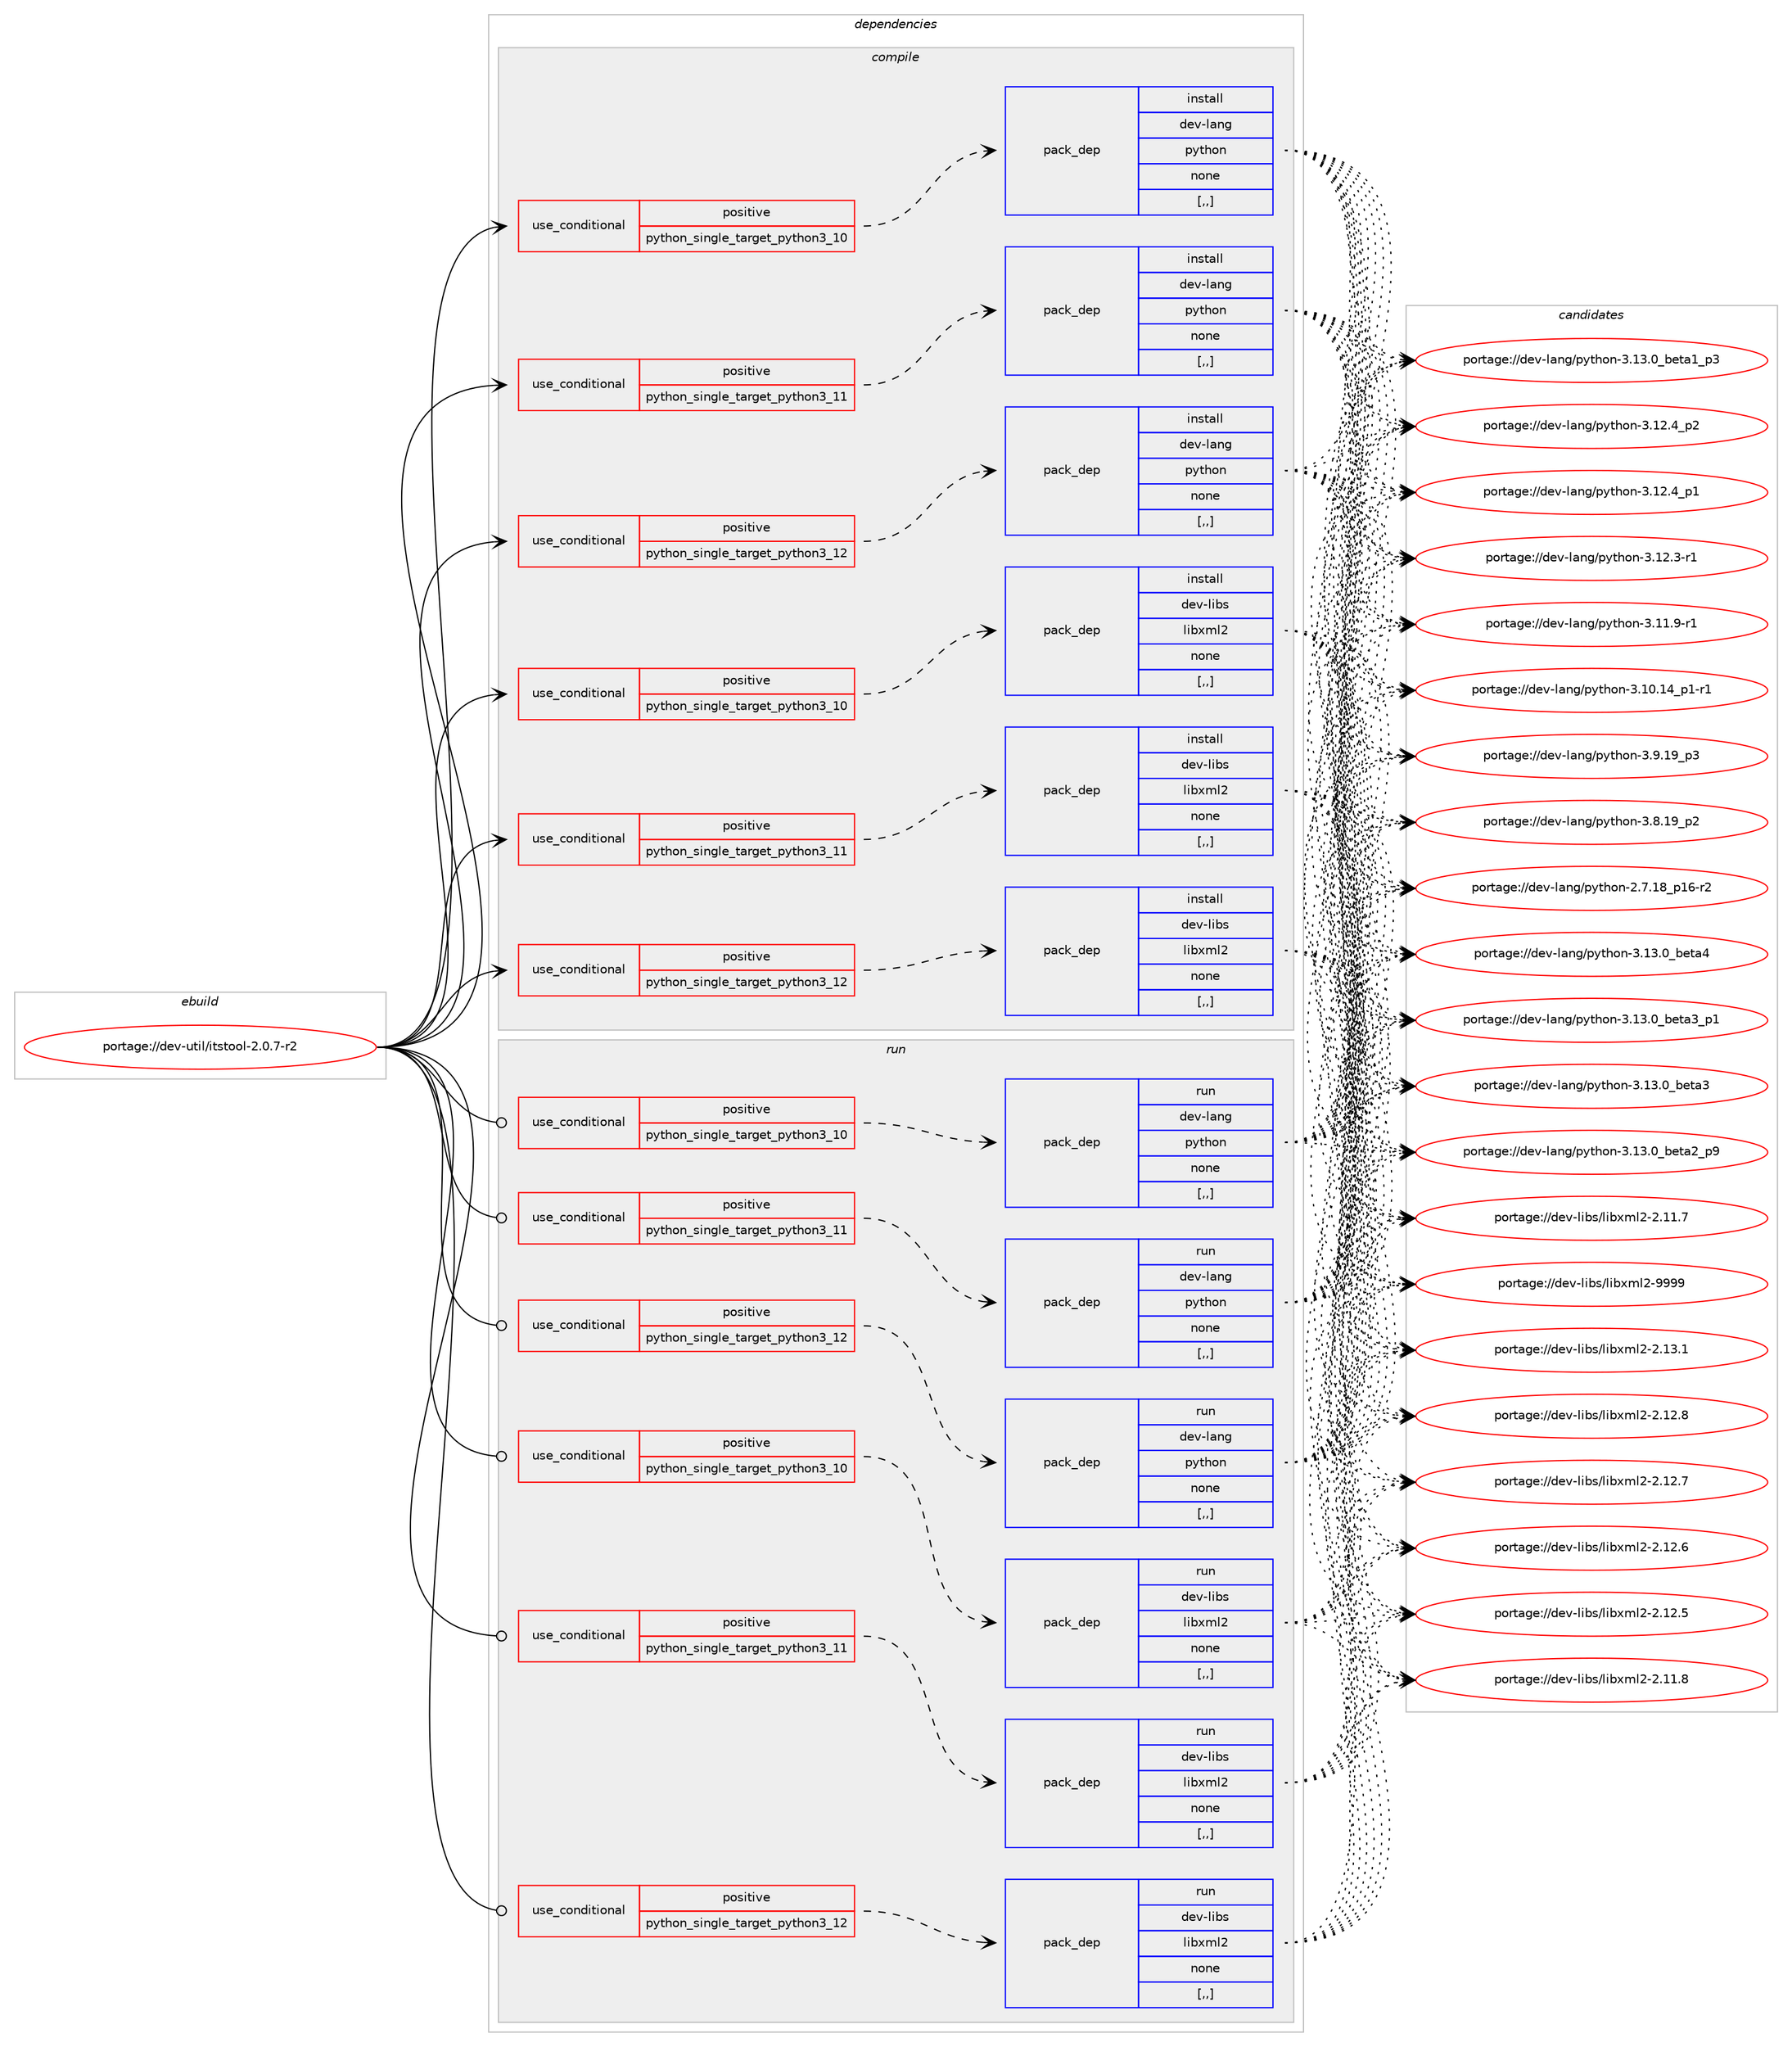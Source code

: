 digraph prolog {

# *************
# Graph options
# *************

newrank=true;
concentrate=true;
compound=true;
graph [rankdir=LR,fontname=Helvetica,fontsize=10,ranksep=1.5];#, ranksep=2.5, nodesep=0.2];
edge  [arrowhead=vee];
node  [fontname=Helvetica,fontsize=10];

# **********
# The ebuild
# **********

subgraph cluster_leftcol {
color=gray;
label=<<i>ebuild</i>>;
id [label="portage://dev-util/itstool-2.0.7-r2", color=red, width=4, href="../dev-util/itstool-2.0.7-r2.svg"];
}

# ****************
# The dependencies
# ****************

subgraph cluster_midcol {
color=gray;
label=<<i>dependencies</i>>;
subgraph cluster_compile {
fillcolor="#eeeeee";
style=filled;
label=<<i>compile</i>>;
subgraph cond60736 {
dependency215530 [label=<<TABLE BORDER="0" CELLBORDER="1" CELLSPACING="0" CELLPADDING="4"><TR><TD ROWSPAN="3" CELLPADDING="10">use_conditional</TD></TR><TR><TD>positive</TD></TR><TR><TD>python_single_target_python3_10</TD></TR></TABLE>>, shape=none, color=red];
subgraph pack153383 {
dependency215531 [label=<<TABLE BORDER="0" CELLBORDER="1" CELLSPACING="0" CELLPADDING="4" WIDTH="220"><TR><TD ROWSPAN="6" CELLPADDING="30">pack_dep</TD></TR><TR><TD WIDTH="110">install</TD></TR><TR><TD>dev-lang</TD></TR><TR><TD>python</TD></TR><TR><TD>none</TD></TR><TR><TD>[,,]</TD></TR></TABLE>>, shape=none, color=blue];
}
dependency215530:e -> dependency215531:w [weight=20,style="dashed",arrowhead="vee"];
}
id:e -> dependency215530:w [weight=20,style="solid",arrowhead="vee"];
subgraph cond60737 {
dependency215532 [label=<<TABLE BORDER="0" CELLBORDER="1" CELLSPACING="0" CELLPADDING="4"><TR><TD ROWSPAN="3" CELLPADDING="10">use_conditional</TD></TR><TR><TD>positive</TD></TR><TR><TD>python_single_target_python3_10</TD></TR></TABLE>>, shape=none, color=red];
subgraph pack153384 {
dependency215533 [label=<<TABLE BORDER="0" CELLBORDER="1" CELLSPACING="0" CELLPADDING="4" WIDTH="220"><TR><TD ROWSPAN="6" CELLPADDING="30">pack_dep</TD></TR><TR><TD WIDTH="110">install</TD></TR><TR><TD>dev-libs</TD></TR><TR><TD>libxml2</TD></TR><TR><TD>none</TD></TR><TR><TD>[,,]</TD></TR></TABLE>>, shape=none, color=blue];
}
dependency215532:e -> dependency215533:w [weight=20,style="dashed",arrowhead="vee"];
}
id:e -> dependency215532:w [weight=20,style="solid",arrowhead="vee"];
subgraph cond60738 {
dependency215534 [label=<<TABLE BORDER="0" CELLBORDER="1" CELLSPACING="0" CELLPADDING="4"><TR><TD ROWSPAN="3" CELLPADDING="10">use_conditional</TD></TR><TR><TD>positive</TD></TR><TR><TD>python_single_target_python3_11</TD></TR></TABLE>>, shape=none, color=red];
subgraph pack153385 {
dependency215535 [label=<<TABLE BORDER="0" CELLBORDER="1" CELLSPACING="0" CELLPADDING="4" WIDTH="220"><TR><TD ROWSPAN="6" CELLPADDING="30">pack_dep</TD></TR><TR><TD WIDTH="110">install</TD></TR><TR><TD>dev-lang</TD></TR><TR><TD>python</TD></TR><TR><TD>none</TD></TR><TR><TD>[,,]</TD></TR></TABLE>>, shape=none, color=blue];
}
dependency215534:e -> dependency215535:w [weight=20,style="dashed",arrowhead="vee"];
}
id:e -> dependency215534:w [weight=20,style="solid",arrowhead="vee"];
subgraph cond60739 {
dependency215536 [label=<<TABLE BORDER="0" CELLBORDER="1" CELLSPACING="0" CELLPADDING="4"><TR><TD ROWSPAN="3" CELLPADDING="10">use_conditional</TD></TR><TR><TD>positive</TD></TR><TR><TD>python_single_target_python3_11</TD></TR></TABLE>>, shape=none, color=red];
subgraph pack153386 {
dependency215537 [label=<<TABLE BORDER="0" CELLBORDER="1" CELLSPACING="0" CELLPADDING="4" WIDTH="220"><TR><TD ROWSPAN="6" CELLPADDING="30">pack_dep</TD></TR><TR><TD WIDTH="110">install</TD></TR><TR><TD>dev-libs</TD></TR><TR><TD>libxml2</TD></TR><TR><TD>none</TD></TR><TR><TD>[,,]</TD></TR></TABLE>>, shape=none, color=blue];
}
dependency215536:e -> dependency215537:w [weight=20,style="dashed",arrowhead="vee"];
}
id:e -> dependency215536:w [weight=20,style="solid",arrowhead="vee"];
subgraph cond60740 {
dependency215538 [label=<<TABLE BORDER="0" CELLBORDER="1" CELLSPACING="0" CELLPADDING="4"><TR><TD ROWSPAN="3" CELLPADDING="10">use_conditional</TD></TR><TR><TD>positive</TD></TR><TR><TD>python_single_target_python3_12</TD></TR></TABLE>>, shape=none, color=red];
subgraph pack153387 {
dependency215539 [label=<<TABLE BORDER="0" CELLBORDER="1" CELLSPACING="0" CELLPADDING="4" WIDTH="220"><TR><TD ROWSPAN="6" CELLPADDING="30">pack_dep</TD></TR><TR><TD WIDTH="110">install</TD></TR><TR><TD>dev-lang</TD></TR><TR><TD>python</TD></TR><TR><TD>none</TD></TR><TR><TD>[,,]</TD></TR></TABLE>>, shape=none, color=blue];
}
dependency215538:e -> dependency215539:w [weight=20,style="dashed",arrowhead="vee"];
}
id:e -> dependency215538:w [weight=20,style="solid",arrowhead="vee"];
subgraph cond60741 {
dependency215540 [label=<<TABLE BORDER="0" CELLBORDER="1" CELLSPACING="0" CELLPADDING="4"><TR><TD ROWSPAN="3" CELLPADDING="10">use_conditional</TD></TR><TR><TD>positive</TD></TR><TR><TD>python_single_target_python3_12</TD></TR></TABLE>>, shape=none, color=red];
subgraph pack153388 {
dependency215541 [label=<<TABLE BORDER="0" CELLBORDER="1" CELLSPACING="0" CELLPADDING="4" WIDTH="220"><TR><TD ROWSPAN="6" CELLPADDING="30">pack_dep</TD></TR><TR><TD WIDTH="110">install</TD></TR><TR><TD>dev-libs</TD></TR><TR><TD>libxml2</TD></TR><TR><TD>none</TD></TR><TR><TD>[,,]</TD></TR></TABLE>>, shape=none, color=blue];
}
dependency215540:e -> dependency215541:w [weight=20,style="dashed",arrowhead="vee"];
}
id:e -> dependency215540:w [weight=20,style="solid",arrowhead="vee"];
}
subgraph cluster_compileandrun {
fillcolor="#eeeeee";
style=filled;
label=<<i>compile and run</i>>;
}
subgraph cluster_run {
fillcolor="#eeeeee";
style=filled;
label=<<i>run</i>>;
subgraph cond60742 {
dependency215542 [label=<<TABLE BORDER="0" CELLBORDER="1" CELLSPACING="0" CELLPADDING="4"><TR><TD ROWSPAN="3" CELLPADDING="10">use_conditional</TD></TR><TR><TD>positive</TD></TR><TR><TD>python_single_target_python3_10</TD></TR></TABLE>>, shape=none, color=red];
subgraph pack153389 {
dependency215543 [label=<<TABLE BORDER="0" CELLBORDER="1" CELLSPACING="0" CELLPADDING="4" WIDTH="220"><TR><TD ROWSPAN="6" CELLPADDING="30">pack_dep</TD></TR><TR><TD WIDTH="110">run</TD></TR><TR><TD>dev-lang</TD></TR><TR><TD>python</TD></TR><TR><TD>none</TD></TR><TR><TD>[,,]</TD></TR></TABLE>>, shape=none, color=blue];
}
dependency215542:e -> dependency215543:w [weight=20,style="dashed",arrowhead="vee"];
}
id:e -> dependency215542:w [weight=20,style="solid",arrowhead="odot"];
subgraph cond60743 {
dependency215544 [label=<<TABLE BORDER="0" CELLBORDER="1" CELLSPACING="0" CELLPADDING="4"><TR><TD ROWSPAN="3" CELLPADDING="10">use_conditional</TD></TR><TR><TD>positive</TD></TR><TR><TD>python_single_target_python3_10</TD></TR></TABLE>>, shape=none, color=red];
subgraph pack153390 {
dependency215545 [label=<<TABLE BORDER="0" CELLBORDER="1" CELLSPACING="0" CELLPADDING="4" WIDTH="220"><TR><TD ROWSPAN="6" CELLPADDING="30">pack_dep</TD></TR><TR><TD WIDTH="110">run</TD></TR><TR><TD>dev-libs</TD></TR><TR><TD>libxml2</TD></TR><TR><TD>none</TD></TR><TR><TD>[,,]</TD></TR></TABLE>>, shape=none, color=blue];
}
dependency215544:e -> dependency215545:w [weight=20,style="dashed",arrowhead="vee"];
}
id:e -> dependency215544:w [weight=20,style="solid",arrowhead="odot"];
subgraph cond60744 {
dependency215546 [label=<<TABLE BORDER="0" CELLBORDER="1" CELLSPACING="0" CELLPADDING="4"><TR><TD ROWSPAN="3" CELLPADDING="10">use_conditional</TD></TR><TR><TD>positive</TD></TR><TR><TD>python_single_target_python3_11</TD></TR></TABLE>>, shape=none, color=red];
subgraph pack153391 {
dependency215547 [label=<<TABLE BORDER="0" CELLBORDER="1" CELLSPACING="0" CELLPADDING="4" WIDTH="220"><TR><TD ROWSPAN="6" CELLPADDING="30">pack_dep</TD></TR><TR><TD WIDTH="110">run</TD></TR><TR><TD>dev-lang</TD></TR><TR><TD>python</TD></TR><TR><TD>none</TD></TR><TR><TD>[,,]</TD></TR></TABLE>>, shape=none, color=blue];
}
dependency215546:e -> dependency215547:w [weight=20,style="dashed",arrowhead="vee"];
}
id:e -> dependency215546:w [weight=20,style="solid",arrowhead="odot"];
subgraph cond60745 {
dependency215548 [label=<<TABLE BORDER="0" CELLBORDER="1" CELLSPACING="0" CELLPADDING="4"><TR><TD ROWSPAN="3" CELLPADDING="10">use_conditional</TD></TR><TR><TD>positive</TD></TR><TR><TD>python_single_target_python3_11</TD></TR></TABLE>>, shape=none, color=red];
subgraph pack153392 {
dependency215549 [label=<<TABLE BORDER="0" CELLBORDER="1" CELLSPACING="0" CELLPADDING="4" WIDTH="220"><TR><TD ROWSPAN="6" CELLPADDING="30">pack_dep</TD></TR><TR><TD WIDTH="110">run</TD></TR><TR><TD>dev-libs</TD></TR><TR><TD>libxml2</TD></TR><TR><TD>none</TD></TR><TR><TD>[,,]</TD></TR></TABLE>>, shape=none, color=blue];
}
dependency215548:e -> dependency215549:w [weight=20,style="dashed",arrowhead="vee"];
}
id:e -> dependency215548:w [weight=20,style="solid",arrowhead="odot"];
subgraph cond60746 {
dependency215550 [label=<<TABLE BORDER="0" CELLBORDER="1" CELLSPACING="0" CELLPADDING="4"><TR><TD ROWSPAN="3" CELLPADDING="10">use_conditional</TD></TR><TR><TD>positive</TD></TR><TR><TD>python_single_target_python3_12</TD></TR></TABLE>>, shape=none, color=red];
subgraph pack153393 {
dependency215551 [label=<<TABLE BORDER="0" CELLBORDER="1" CELLSPACING="0" CELLPADDING="4" WIDTH="220"><TR><TD ROWSPAN="6" CELLPADDING="30">pack_dep</TD></TR><TR><TD WIDTH="110">run</TD></TR><TR><TD>dev-lang</TD></TR><TR><TD>python</TD></TR><TR><TD>none</TD></TR><TR><TD>[,,]</TD></TR></TABLE>>, shape=none, color=blue];
}
dependency215550:e -> dependency215551:w [weight=20,style="dashed",arrowhead="vee"];
}
id:e -> dependency215550:w [weight=20,style="solid",arrowhead="odot"];
subgraph cond60747 {
dependency215552 [label=<<TABLE BORDER="0" CELLBORDER="1" CELLSPACING="0" CELLPADDING="4"><TR><TD ROWSPAN="3" CELLPADDING="10">use_conditional</TD></TR><TR><TD>positive</TD></TR><TR><TD>python_single_target_python3_12</TD></TR></TABLE>>, shape=none, color=red];
subgraph pack153394 {
dependency215553 [label=<<TABLE BORDER="0" CELLBORDER="1" CELLSPACING="0" CELLPADDING="4" WIDTH="220"><TR><TD ROWSPAN="6" CELLPADDING="30">pack_dep</TD></TR><TR><TD WIDTH="110">run</TD></TR><TR><TD>dev-libs</TD></TR><TR><TD>libxml2</TD></TR><TR><TD>none</TD></TR><TR><TD>[,,]</TD></TR></TABLE>>, shape=none, color=blue];
}
dependency215552:e -> dependency215553:w [weight=20,style="dashed",arrowhead="vee"];
}
id:e -> dependency215552:w [weight=20,style="solid",arrowhead="odot"];
}
}

# **************
# The candidates
# **************

subgraph cluster_choices {
rank=same;
color=gray;
label=<<i>candidates</i>>;

subgraph choice153383 {
color=black;
nodesep=1;
choice1001011184510897110103471121211161041111104551464951464895981011169752 [label="portage://dev-lang/python-3.13.0_beta4", color=red, width=4,href="../dev-lang/python-3.13.0_beta4.svg"];
choice10010111845108971101034711212111610411111045514649514648959810111697519511249 [label="portage://dev-lang/python-3.13.0_beta3_p1", color=red, width=4,href="../dev-lang/python-3.13.0_beta3_p1.svg"];
choice1001011184510897110103471121211161041111104551464951464895981011169751 [label="portage://dev-lang/python-3.13.0_beta3", color=red, width=4,href="../dev-lang/python-3.13.0_beta3.svg"];
choice10010111845108971101034711212111610411111045514649514648959810111697509511257 [label="portage://dev-lang/python-3.13.0_beta2_p9", color=red, width=4,href="../dev-lang/python-3.13.0_beta2_p9.svg"];
choice10010111845108971101034711212111610411111045514649514648959810111697499511251 [label="portage://dev-lang/python-3.13.0_beta1_p3", color=red, width=4,href="../dev-lang/python-3.13.0_beta1_p3.svg"];
choice100101118451089711010347112121116104111110455146495046529511250 [label="portage://dev-lang/python-3.12.4_p2", color=red, width=4,href="../dev-lang/python-3.12.4_p2.svg"];
choice100101118451089711010347112121116104111110455146495046529511249 [label="portage://dev-lang/python-3.12.4_p1", color=red, width=4,href="../dev-lang/python-3.12.4_p1.svg"];
choice100101118451089711010347112121116104111110455146495046514511449 [label="portage://dev-lang/python-3.12.3-r1", color=red, width=4,href="../dev-lang/python-3.12.3-r1.svg"];
choice100101118451089711010347112121116104111110455146494946574511449 [label="portage://dev-lang/python-3.11.9-r1", color=red, width=4,href="../dev-lang/python-3.11.9-r1.svg"];
choice100101118451089711010347112121116104111110455146494846495295112494511449 [label="portage://dev-lang/python-3.10.14_p1-r1", color=red, width=4,href="../dev-lang/python-3.10.14_p1-r1.svg"];
choice100101118451089711010347112121116104111110455146574649579511251 [label="portage://dev-lang/python-3.9.19_p3", color=red, width=4,href="../dev-lang/python-3.9.19_p3.svg"];
choice100101118451089711010347112121116104111110455146564649579511250 [label="portage://dev-lang/python-3.8.19_p2", color=red, width=4,href="../dev-lang/python-3.8.19_p2.svg"];
choice100101118451089711010347112121116104111110455046554649569511249544511450 [label="portage://dev-lang/python-2.7.18_p16-r2", color=red, width=4,href="../dev-lang/python-2.7.18_p16-r2.svg"];
dependency215531:e -> choice1001011184510897110103471121211161041111104551464951464895981011169752:w [style=dotted,weight="100"];
dependency215531:e -> choice10010111845108971101034711212111610411111045514649514648959810111697519511249:w [style=dotted,weight="100"];
dependency215531:e -> choice1001011184510897110103471121211161041111104551464951464895981011169751:w [style=dotted,weight="100"];
dependency215531:e -> choice10010111845108971101034711212111610411111045514649514648959810111697509511257:w [style=dotted,weight="100"];
dependency215531:e -> choice10010111845108971101034711212111610411111045514649514648959810111697499511251:w [style=dotted,weight="100"];
dependency215531:e -> choice100101118451089711010347112121116104111110455146495046529511250:w [style=dotted,weight="100"];
dependency215531:e -> choice100101118451089711010347112121116104111110455146495046529511249:w [style=dotted,weight="100"];
dependency215531:e -> choice100101118451089711010347112121116104111110455146495046514511449:w [style=dotted,weight="100"];
dependency215531:e -> choice100101118451089711010347112121116104111110455146494946574511449:w [style=dotted,weight="100"];
dependency215531:e -> choice100101118451089711010347112121116104111110455146494846495295112494511449:w [style=dotted,weight="100"];
dependency215531:e -> choice100101118451089711010347112121116104111110455146574649579511251:w [style=dotted,weight="100"];
dependency215531:e -> choice100101118451089711010347112121116104111110455146564649579511250:w [style=dotted,weight="100"];
dependency215531:e -> choice100101118451089711010347112121116104111110455046554649569511249544511450:w [style=dotted,weight="100"];
}
subgraph choice153384 {
color=black;
nodesep=1;
choice10010111845108105981154710810598120109108504557575757 [label="portage://dev-libs/libxml2-9999", color=red, width=4,href="../dev-libs/libxml2-9999.svg"];
choice100101118451081059811547108105981201091085045504649514649 [label="portage://dev-libs/libxml2-2.13.1", color=red, width=4,href="../dev-libs/libxml2-2.13.1.svg"];
choice100101118451081059811547108105981201091085045504649504656 [label="portage://dev-libs/libxml2-2.12.8", color=red, width=4,href="../dev-libs/libxml2-2.12.8.svg"];
choice100101118451081059811547108105981201091085045504649504655 [label="portage://dev-libs/libxml2-2.12.7", color=red, width=4,href="../dev-libs/libxml2-2.12.7.svg"];
choice100101118451081059811547108105981201091085045504649504654 [label="portage://dev-libs/libxml2-2.12.6", color=red, width=4,href="../dev-libs/libxml2-2.12.6.svg"];
choice100101118451081059811547108105981201091085045504649504653 [label="portage://dev-libs/libxml2-2.12.5", color=red, width=4,href="../dev-libs/libxml2-2.12.5.svg"];
choice100101118451081059811547108105981201091085045504649494656 [label="portage://dev-libs/libxml2-2.11.8", color=red, width=4,href="../dev-libs/libxml2-2.11.8.svg"];
choice100101118451081059811547108105981201091085045504649494655 [label="portage://dev-libs/libxml2-2.11.7", color=red, width=4,href="../dev-libs/libxml2-2.11.7.svg"];
dependency215533:e -> choice10010111845108105981154710810598120109108504557575757:w [style=dotted,weight="100"];
dependency215533:e -> choice100101118451081059811547108105981201091085045504649514649:w [style=dotted,weight="100"];
dependency215533:e -> choice100101118451081059811547108105981201091085045504649504656:w [style=dotted,weight="100"];
dependency215533:e -> choice100101118451081059811547108105981201091085045504649504655:w [style=dotted,weight="100"];
dependency215533:e -> choice100101118451081059811547108105981201091085045504649504654:w [style=dotted,weight="100"];
dependency215533:e -> choice100101118451081059811547108105981201091085045504649504653:w [style=dotted,weight="100"];
dependency215533:e -> choice100101118451081059811547108105981201091085045504649494656:w [style=dotted,weight="100"];
dependency215533:e -> choice100101118451081059811547108105981201091085045504649494655:w [style=dotted,weight="100"];
}
subgraph choice153385 {
color=black;
nodesep=1;
choice1001011184510897110103471121211161041111104551464951464895981011169752 [label="portage://dev-lang/python-3.13.0_beta4", color=red, width=4,href="../dev-lang/python-3.13.0_beta4.svg"];
choice10010111845108971101034711212111610411111045514649514648959810111697519511249 [label="portage://dev-lang/python-3.13.0_beta3_p1", color=red, width=4,href="../dev-lang/python-3.13.0_beta3_p1.svg"];
choice1001011184510897110103471121211161041111104551464951464895981011169751 [label="portage://dev-lang/python-3.13.0_beta3", color=red, width=4,href="../dev-lang/python-3.13.0_beta3.svg"];
choice10010111845108971101034711212111610411111045514649514648959810111697509511257 [label="portage://dev-lang/python-3.13.0_beta2_p9", color=red, width=4,href="../dev-lang/python-3.13.0_beta2_p9.svg"];
choice10010111845108971101034711212111610411111045514649514648959810111697499511251 [label="portage://dev-lang/python-3.13.0_beta1_p3", color=red, width=4,href="../dev-lang/python-3.13.0_beta1_p3.svg"];
choice100101118451089711010347112121116104111110455146495046529511250 [label="portage://dev-lang/python-3.12.4_p2", color=red, width=4,href="../dev-lang/python-3.12.4_p2.svg"];
choice100101118451089711010347112121116104111110455146495046529511249 [label="portage://dev-lang/python-3.12.4_p1", color=red, width=4,href="../dev-lang/python-3.12.4_p1.svg"];
choice100101118451089711010347112121116104111110455146495046514511449 [label="portage://dev-lang/python-3.12.3-r1", color=red, width=4,href="../dev-lang/python-3.12.3-r1.svg"];
choice100101118451089711010347112121116104111110455146494946574511449 [label="portage://dev-lang/python-3.11.9-r1", color=red, width=4,href="../dev-lang/python-3.11.9-r1.svg"];
choice100101118451089711010347112121116104111110455146494846495295112494511449 [label="portage://dev-lang/python-3.10.14_p1-r1", color=red, width=4,href="../dev-lang/python-3.10.14_p1-r1.svg"];
choice100101118451089711010347112121116104111110455146574649579511251 [label="portage://dev-lang/python-3.9.19_p3", color=red, width=4,href="../dev-lang/python-3.9.19_p3.svg"];
choice100101118451089711010347112121116104111110455146564649579511250 [label="portage://dev-lang/python-3.8.19_p2", color=red, width=4,href="../dev-lang/python-3.8.19_p2.svg"];
choice100101118451089711010347112121116104111110455046554649569511249544511450 [label="portage://dev-lang/python-2.7.18_p16-r2", color=red, width=4,href="../dev-lang/python-2.7.18_p16-r2.svg"];
dependency215535:e -> choice1001011184510897110103471121211161041111104551464951464895981011169752:w [style=dotted,weight="100"];
dependency215535:e -> choice10010111845108971101034711212111610411111045514649514648959810111697519511249:w [style=dotted,weight="100"];
dependency215535:e -> choice1001011184510897110103471121211161041111104551464951464895981011169751:w [style=dotted,weight="100"];
dependency215535:e -> choice10010111845108971101034711212111610411111045514649514648959810111697509511257:w [style=dotted,weight="100"];
dependency215535:e -> choice10010111845108971101034711212111610411111045514649514648959810111697499511251:w [style=dotted,weight="100"];
dependency215535:e -> choice100101118451089711010347112121116104111110455146495046529511250:w [style=dotted,weight="100"];
dependency215535:e -> choice100101118451089711010347112121116104111110455146495046529511249:w [style=dotted,weight="100"];
dependency215535:e -> choice100101118451089711010347112121116104111110455146495046514511449:w [style=dotted,weight="100"];
dependency215535:e -> choice100101118451089711010347112121116104111110455146494946574511449:w [style=dotted,weight="100"];
dependency215535:e -> choice100101118451089711010347112121116104111110455146494846495295112494511449:w [style=dotted,weight="100"];
dependency215535:e -> choice100101118451089711010347112121116104111110455146574649579511251:w [style=dotted,weight="100"];
dependency215535:e -> choice100101118451089711010347112121116104111110455146564649579511250:w [style=dotted,weight="100"];
dependency215535:e -> choice100101118451089711010347112121116104111110455046554649569511249544511450:w [style=dotted,weight="100"];
}
subgraph choice153386 {
color=black;
nodesep=1;
choice10010111845108105981154710810598120109108504557575757 [label="portage://dev-libs/libxml2-9999", color=red, width=4,href="../dev-libs/libxml2-9999.svg"];
choice100101118451081059811547108105981201091085045504649514649 [label="portage://dev-libs/libxml2-2.13.1", color=red, width=4,href="../dev-libs/libxml2-2.13.1.svg"];
choice100101118451081059811547108105981201091085045504649504656 [label="portage://dev-libs/libxml2-2.12.8", color=red, width=4,href="../dev-libs/libxml2-2.12.8.svg"];
choice100101118451081059811547108105981201091085045504649504655 [label="portage://dev-libs/libxml2-2.12.7", color=red, width=4,href="../dev-libs/libxml2-2.12.7.svg"];
choice100101118451081059811547108105981201091085045504649504654 [label="portage://dev-libs/libxml2-2.12.6", color=red, width=4,href="../dev-libs/libxml2-2.12.6.svg"];
choice100101118451081059811547108105981201091085045504649504653 [label="portage://dev-libs/libxml2-2.12.5", color=red, width=4,href="../dev-libs/libxml2-2.12.5.svg"];
choice100101118451081059811547108105981201091085045504649494656 [label="portage://dev-libs/libxml2-2.11.8", color=red, width=4,href="../dev-libs/libxml2-2.11.8.svg"];
choice100101118451081059811547108105981201091085045504649494655 [label="portage://dev-libs/libxml2-2.11.7", color=red, width=4,href="../dev-libs/libxml2-2.11.7.svg"];
dependency215537:e -> choice10010111845108105981154710810598120109108504557575757:w [style=dotted,weight="100"];
dependency215537:e -> choice100101118451081059811547108105981201091085045504649514649:w [style=dotted,weight="100"];
dependency215537:e -> choice100101118451081059811547108105981201091085045504649504656:w [style=dotted,weight="100"];
dependency215537:e -> choice100101118451081059811547108105981201091085045504649504655:w [style=dotted,weight="100"];
dependency215537:e -> choice100101118451081059811547108105981201091085045504649504654:w [style=dotted,weight="100"];
dependency215537:e -> choice100101118451081059811547108105981201091085045504649504653:w [style=dotted,weight="100"];
dependency215537:e -> choice100101118451081059811547108105981201091085045504649494656:w [style=dotted,weight="100"];
dependency215537:e -> choice100101118451081059811547108105981201091085045504649494655:w [style=dotted,weight="100"];
}
subgraph choice153387 {
color=black;
nodesep=1;
choice1001011184510897110103471121211161041111104551464951464895981011169752 [label="portage://dev-lang/python-3.13.0_beta4", color=red, width=4,href="../dev-lang/python-3.13.0_beta4.svg"];
choice10010111845108971101034711212111610411111045514649514648959810111697519511249 [label="portage://dev-lang/python-3.13.0_beta3_p1", color=red, width=4,href="../dev-lang/python-3.13.0_beta3_p1.svg"];
choice1001011184510897110103471121211161041111104551464951464895981011169751 [label="portage://dev-lang/python-3.13.0_beta3", color=red, width=4,href="../dev-lang/python-3.13.0_beta3.svg"];
choice10010111845108971101034711212111610411111045514649514648959810111697509511257 [label="portage://dev-lang/python-3.13.0_beta2_p9", color=red, width=4,href="../dev-lang/python-3.13.0_beta2_p9.svg"];
choice10010111845108971101034711212111610411111045514649514648959810111697499511251 [label="portage://dev-lang/python-3.13.0_beta1_p3", color=red, width=4,href="../dev-lang/python-3.13.0_beta1_p3.svg"];
choice100101118451089711010347112121116104111110455146495046529511250 [label="portage://dev-lang/python-3.12.4_p2", color=red, width=4,href="../dev-lang/python-3.12.4_p2.svg"];
choice100101118451089711010347112121116104111110455146495046529511249 [label="portage://dev-lang/python-3.12.4_p1", color=red, width=4,href="../dev-lang/python-3.12.4_p1.svg"];
choice100101118451089711010347112121116104111110455146495046514511449 [label="portage://dev-lang/python-3.12.3-r1", color=red, width=4,href="../dev-lang/python-3.12.3-r1.svg"];
choice100101118451089711010347112121116104111110455146494946574511449 [label="portage://dev-lang/python-3.11.9-r1", color=red, width=4,href="../dev-lang/python-3.11.9-r1.svg"];
choice100101118451089711010347112121116104111110455146494846495295112494511449 [label="portage://dev-lang/python-3.10.14_p1-r1", color=red, width=4,href="../dev-lang/python-3.10.14_p1-r1.svg"];
choice100101118451089711010347112121116104111110455146574649579511251 [label="portage://dev-lang/python-3.9.19_p3", color=red, width=4,href="../dev-lang/python-3.9.19_p3.svg"];
choice100101118451089711010347112121116104111110455146564649579511250 [label="portage://dev-lang/python-3.8.19_p2", color=red, width=4,href="../dev-lang/python-3.8.19_p2.svg"];
choice100101118451089711010347112121116104111110455046554649569511249544511450 [label="portage://dev-lang/python-2.7.18_p16-r2", color=red, width=4,href="../dev-lang/python-2.7.18_p16-r2.svg"];
dependency215539:e -> choice1001011184510897110103471121211161041111104551464951464895981011169752:w [style=dotted,weight="100"];
dependency215539:e -> choice10010111845108971101034711212111610411111045514649514648959810111697519511249:w [style=dotted,weight="100"];
dependency215539:e -> choice1001011184510897110103471121211161041111104551464951464895981011169751:w [style=dotted,weight="100"];
dependency215539:e -> choice10010111845108971101034711212111610411111045514649514648959810111697509511257:w [style=dotted,weight="100"];
dependency215539:e -> choice10010111845108971101034711212111610411111045514649514648959810111697499511251:w [style=dotted,weight="100"];
dependency215539:e -> choice100101118451089711010347112121116104111110455146495046529511250:w [style=dotted,weight="100"];
dependency215539:e -> choice100101118451089711010347112121116104111110455146495046529511249:w [style=dotted,weight="100"];
dependency215539:e -> choice100101118451089711010347112121116104111110455146495046514511449:w [style=dotted,weight="100"];
dependency215539:e -> choice100101118451089711010347112121116104111110455146494946574511449:w [style=dotted,weight="100"];
dependency215539:e -> choice100101118451089711010347112121116104111110455146494846495295112494511449:w [style=dotted,weight="100"];
dependency215539:e -> choice100101118451089711010347112121116104111110455146574649579511251:w [style=dotted,weight="100"];
dependency215539:e -> choice100101118451089711010347112121116104111110455146564649579511250:w [style=dotted,weight="100"];
dependency215539:e -> choice100101118451089711010347112121116104111110455046554649569511249544511450:w [style=dotted,weight="100"];
}
subgraph choice153388 {
color=black;
nodesep=1;
choice10010111845108105981154710810598120109108504557575757 [label="portage://dev-libs/libxml2-9999", color=red, width=4,href="../dev-libs/libxml2-9999.svg"];
choice100101118451081059811547108105981201091085045504649514649 [label="portage://dev-libs/libxml2-2.13.1", color=red, width=4,href="../dev-libs/libxml2-2.13.1.svg"];
choice100101118451081059811547108105981201091085045504649504656 [label="portage://dev-libs/libxml2-2.12.8", color=red, width=4,href="../dev-libs/libxml2-2.12.8.svg"];
choice100101118451081059811547108105981201091085045504649504655 [label="portage://dev-libs/libxml2-2.12.7", color=red, width=4,href="../dev-libs/libxml2-2.12.7.svg"];
choice100101118451081059811547108105981201091085045504649504654 [label="portage://dev-libs/libxml2-2.12.6", color=red, width=4,href="../dev-libs/libxml2-2.12.6.svg"];
choice100101118451081059811547108105981201091085045504649504653 [label="portage://dev-libs/libxml2-2.12.5", color=red, width=4,href="../dev-libs/libxml2-2.12.5.svg"];
choice100101118451081059811547108105981201091085045504649494656 [label="portage://dev-libs/libxml2-2.11.8", color=red, width=4,href="../dev-libs/libxml2-2.11.8.svg"];
choice100101118451081059811547108105981201091085045504649494655 [label="portage://dev-libs/libxml2-2.11.7", color=red, width=4,href="../dev-libs/libxml2-2.11.7.svg"];
dependency215541:e -> choice10010111845108105981154710810598120109108504557575757:w [style=dotted,weight="100"];
dependency215541:e -> choice100101118451081059811547108105981201091085045504649514649:w [style=dotted,weight="100"];
dependency215541:e -> choice100101118451081059811547108105981201091085045504649504656:w [style=dotted,weight="100"];
dependency215541:e -> choice100101118451081059811547108105981201091085045504649504655:w [style=dotted,weight="100"];
dependency215541:e -> choice100101118451081059811547108105981201091085045504649504654:w [style=dotted,weight="100"];
dependency215541:e -> choice100101118451081059811547108105981201091085045504649504653:w [style=dotted,weight="100"];
dependency215541:e -> choice100101118451081059811547108105981201091085045504649494656:w [style=dotted,weight="100"];
dependency215541:e -> choice100101118451081059811547108105981201091085045504649494655:w [style=dotted,weight="100"];
}
subgraph choice153389 {
color=black;
nodesep=1;
choice1001011184510897110103471121211161041111104551464951464895981011169752 [label="portage://dev-lang/python-3.13.0_beta4", color=red, width=4,href="../dev-lang/python-3.13.0_beta4.svg"];
choice10010111845108971101034711212111610411111045514649514648959810111697519511249 [label="portage://dev-lang/python-3.13.0_beta3_p1", color=red, width=4,href="../dev-lang/python-3.13.0_beta3_p1.svg"];
choice1001011184510897110103471121211161041111104551464951464895981011169751 [label="portage://dev-lang/python-3.13.0_beta3", color=red, width=4,href="../dev-lang/python-3.13.0_beta3.svg"];
choice10010111845108971101034711212111610411111045514649514648959810111697509511257 [label="portage://dev-lang/python-3.13.0_beta2_p9", color=red, width=4,href="../dev-lang/python-3.13.0_beta2_p9.svg"];
choice10010111845108971101034711212111610411111045514649514648959810111697499511251 [label="portage://dev-lang/python-3.13.0_beta1_p3", color=red, width=4,href="../dev-lang/python-3.13.0_beta1_p3.svg"];
choice100101118451089711010347112121116104111110455146495046529511250 [label="portage://dev-lang/python-3.12.4_p2", color=red, width=4,href="../dev-lang/python-3.12.4_p2.svg"];
choice100101118451089711010347112121116104111110455146495046529511249 [label="portage://dev-lang/python-3.12.4_p1", color=red, width=4,href="../dev-lang/python-3.12.4_p1.svg"];
choice100101118451089711010347112121116104111110455146495046514511449 [label="portage://dev-lang/python-3.12.3-r1", color=red, width=4,href="../dev-lang/python-3.12.3-r1.svg"];
choice100101118451089711010347112121116104111110455146494946574511449 [label="portage://dev-lang/python-3.11.9-r1", color=red, width=4,href="../dev-lang/python-3.11.9-r1.svg"];
choice100101118451089711010347112121116104111110455146494846495295112494511449 [label="portage://dev-lang/python-3.10.14_p1-r1", color=red, width=4,href="../dev-lang/python-3.10.14_p1-r1.svg"];
choice100101118451089711010347112121116104111110455146574649579511251 [label="portage://dev-lang/python-3.9.19_p3", color=red, width=4,href="../dev-lang/python-3.9.19_p3.svg"];
choice100101118451089711010347112121116104111110455146564649579511250 [label="portage://dev-lang/python-3.8.19_p2", color=red, width=4,href="../dev-lang/python-3.8.19_p2.svg"];
choice100101118451089711010347112121116104111110455046554649569511249544511450 [label="portage://dev-lang/python-2.7.18_p16-r2", color=red, width=4,href="../dev-lang/python-2.7.18_p16-r2.svg"];
dependency215543:e -> choice1001011184510897110103471121211161041111104551464951464895981011169752:w [style=dotted,weight="100"];
dependency215543:e -> choice10010111845108971101034711212111610411111045514649514648959810111697519511249:w [style=dotted,weight="100"];
dependency215543:e -> choice1001011184510897110103471121211161041111104551464951464895981011169751:w [style=dotted,weight="100"];
dependency215543:e -> choice10010111845108971101034711212111610411111045514649514648959810111697509511257:w [style=dotted,weight="100"];
dependency215543:e -> choice10010111845108971101034711212111610411111045514649514648959810111697499511251:w [style=dotted,weight="100"];
dependency215543:e -> choice100101118451089711010347112121116104111110455146495046529511250:w [style=dotted,weight="100"];
dependency215543:e -> choice100101118451089711010347112121116104111110455146495046529511249:w [style=dotted,weight="100"];
dependency215543:e -> choice100101118451089711010347112121116104111110455146495046514511449:w [style=dotted,weight="100"];
dependency215543:e -> choice100101118451089711010347112121116104111110455146494946574511449:w [style=dotted,weight="100"];
dependency215543:e -> choice100101118451089711010347112121116104111110455146494846495295112494511449:w [style=dotted,weight="100"];
dependency215543:e -> choice100101118451089711010347112121116104111110455146574649579511251:w [style=dotted,weight="100"];
dependency215543:e -> choice100101118451089711010347112121116104111110455146564649579511250:w [style=dotted,weight="100"];
dependency215543:e -> choice100101118451089711010347112121116104111110455046554649569511249544511450:w [style=dotted,weight="100"];
}
subgraph choice153390 {
color=black;
nodesep=1;
choice10010111845108105981154710810598120109108504557575757 [label="portage://dev-libs/libxml2-9999", color=red, width=4,href="../dev-libs/libxml2-9999.svg"];
choice100101118451081059811547108105981201091085045504649514649 [label="portage://dev-libs/libxml2-2.13.1", color=red, width=4,href="../dev-libs/libxml2-2.13.1.svg"];
choice100101118451081059811547108105981201091085045504649504656 [label="portage://dev-libs/libxml2-2.12.8", color=red, width=4,href="../dev-libs/libxml2-2.12.8.svg"];
choice100101118451081059811547108105981201091085045504649504655 [label="portage://dev-libs/libxml2-2.12.7", color=red, width=4,href="../dev-libs/libxml2-2.12.7.svg"];
choice100101118451081059811547108105981201091085045504649504654 [label="portage://dev-libs/libxml2-2.12.6", color=red, width=4,href="../dev-libs/libxml2-2.12.6.svg"];
choice100101118451081059811547108105981201091085045504649504653 [label="portage://dev-libs/libxml2-2.12.5", color=red, width=4,href="../dev-libs/libxml2-2.12.5.svg"];
choice100101118451081059811547108105981201091085045504649494656 [label="portage://dev-libs/libxml2-2.11.8", color=red, width=4,href="../dev-libs/libxml2-2.11.8.svg"];
choice100101118451081059811547108105981201091085045504649494655 [label="portage://dev-libs/libxml2-2.11.7", color=red, width=4,href="../dev-libs/libxml2-2.11.7.svg"];
dependency215545:e -> choice10010111845108105981154710810598120109108504557575757:w [style=dotted,weight="100"];
dependency215545:e -> choice100101118451081059811547108105981201091085045504649514649:w [style=dotted,weight="100"];
dependency215545:e -> choice100101118451081059811547108105981201091085045504649504656:w [style=dotted,weight="100"];
dependency215545:e -> choice100101118451081059811547108105981201091085045504649504655:w [style=dotted,weight="100"];
dependency215545:e -> choice100101118451081059811547108105981201091085045504649504654:w [style=dotted,weight="100"];
dependency215545:e -> choice100101118451081059811547108105981201091085045504649504653:w [style=dotted,weight="100"];
dependency215545:e -> choice100101118451081059811547108105981201091085045504649494656:w [style=dotted,weight="100"];
dependency215545:e -> choice100101118451081059811547108105981201091085045504649494655:w [style=dotted,weight="100"];
}
subgraph choice153391 {
color=black;
nodesep=1;
choice1001011184510897110103471121211161041111104551464951464895981011169752 [label="portage://dev-lang/python-3.13.0_beta4", color=red, width=4,href="../dev-lang/python-3.13.0_beta4.svg"];
choice10010111845108971101034711212111610411111045514649514648959810111697519511249 [label="portage://dev-lang/python-3.13.0_beta3_p1", color=red, width=4,href="../dev-lang/python-3.13.0_beta3_p1.svg"];
choice1001011184510897110103471121211161041111104551464951464895981011169751 [label="portage://dev-lang/python-3.13.0_beta3", color=red, width=4,href="../dev-lang/python-3.13.0_beta3.svg"];
choice10010111845108971101034711212111610411111045514649514648959810111697509511257 [label="portage://dev-lang/python-3.13.0_beta2_p9", color=red, width=4,href="../dev-lang/python-3.13.0_beta2_p9.svg"];
choice10010111845108971101034711212111610411111045514649514648959810111697499511251 [label="portage://dev-lang/python-3.13.0_beta1_p3", color=red, width=4,href="../dev-lang/python-3.13.0_beta1_p3.svg"];
choice100101118451089711010347112121116104111110455146495046529511250 [label="portage://dev-lang/python-3.12.4_p2", color=red, width=4,href="../dev-lang/python-3.12.4_p2.svg"];
choice100101118451089711010347112121116104111110455146495046529511249 [label="portage://dev-lang/python-3.12.4_p1", color=red, width=4,href="../dev-lang/python-3.12.4_p1.svg"];
choice100101118451089711010347112121116104111110455146495046514511449 [label="portage://dev-lang/python-3.12.3-r1", color=red, width=4,href="../dev-lang/python-3.12.3-r1.svg"];
choice100101118451089711010347112121116104111110455146494946574511449 [label="portage://dev-lang/python-3.11.9-r1", color=red, width=4,href="../dev-lang/python-3.11.9-r1.svg"];
choice100101118451089711010347112121116104111110455146494846495295112494511449 [label="portage://dev-lang/python-3.10.14_p1-r1", color=red, width=4,href="../dev-lang/python-3.10.14_p1-r1.svg"];
choice100101118451089711010347112121116104111110455146574649579511251 [label="portage://dev-lang/python-3.9.19_p3", color=red, width=4,href="../dev-lang/python-3.9.19_p3.svg"];
choice100101118451089711010347112121116104111110455146564649579511250 [label="portage://dev-lang/python-3.8.19_p2", color=red, width=4,href="../dev-lang/python-3.8.19_p2.svg"];
choice100101118451089711010347112121116104111110455046554649569511249544511450 [label="portage://dev-lang/python-2.7.18_p16-r2", color=red, width=4,href="../dev-lang/python-2.7.18_p16-r2.svg"];
dependency215547:e -> choice1001011184510897110103471121211161041111104551464951464895981011169752:w [style=dotted,weight="100"];
dependency215547:e -> choice10010111845108971101034711212111610411111045514649514648959810111697519511249:w [style=dotted,weight="100"];
dependency215547:e -> choice1001011184510897110103471121211161041111104551464951464895981011169751:w [style=dotted,weight="100"];
dependency215547:e -> choice10010111845108971101034711212111610411111045514649514648959810111697509511257:w [style=dotted,weight="100"];
dependency215547:e -> choice10010111845108971101034711212111610411111045514649514648959810111697499511251:w [style=dotted,weight="100"];
dependency215547:e -> choice100101118451089711010347112121116104111110455146495046529511250:w [style=dotted,weight="100"];
dependency215547:e -> choice100101118451089711010347112121116104111110455146495046529511249:w [style=dotted,weight="100"];
dependency215547:e -> choice100101118451089711010347112121116104111110455146495046514511449:w [style=dotted,weight="100"];
dependency215547:e -> choice100101118451089711010347112121116104111110455146494946574511449:w [style=dotted,weight="100"];
dependency215547:e -> choice100101118451089711010347112121116104111110455146494846495295112494511449:w [style=dotted,weight="100"];
dependency215547:e -> choice100101118451089711010347112121116104111110455146574649579511251:w [style=dotted,weight="100"];
dependency215547:e -> choice100101118451089711010347112121116104111110455146564649579511250:w [style=dotted,weight="100"];
dependency215547:e -> choice100101118451089711010347112121116104111110455046554649569511249544511450:w [style=dotted,weight="100"];
}
subgraph choice153392 {
color=black;
nodesep=1;
choice10010111845108105981154710810598120109108504557575757 [label="portage://dev-libs/libxml2-9999", color=red, width=4,href="../dev-libs/libxml2-9999.svg"];
choice100101118451081059811547108105981201091085045504649514649 [label="portage://dev-libs/libxml2-2.13.1", color=red, width=4,href="../dev-libs/libxml2-2.13.1.svg"];
choice100101118451081059811547108105981201091085045504649504656 [label="portage://dev-libs/libxml2-2.12.8", color=red, width=4,href="../dev-libs/libxml2-2.12.8.svg"];
choice100101118451081059811547108105981201091085045504649504655 [label="portage://dev-libs/libxml2-2.12.7", color=red, width=4,href="../dev-libs/libxml2-2.12.7.svg"];
choice100101118451081059811547108105981201091085045504649504654 [label="portage://dev-libs/libxml2-2.12.6", color=red, width=4,href="../dev-libs/libxml2-2.12.6.svg"];
choice100101118451081059811547108105981201091085045504649504653 [label="portage://dev-libs/libxml2-2.12.5", color=red, width=4,href="../dev-libs/libxml2-2.12.5.svg"];
choice100101118451081059811547108105981201091085045504649494656 [label="portage://dev-libs/libxml2-2.11.8", color=red, width=4,href="../dev-libs/libxml2-2.11.8.svg"];
choice100101118451081059811547108105981201091085045504649494655 [label="portage://dev-libs/libxml2-2.11.7", color=red, width=4,href="../dev-libs/libxml2-2.11.7.svg"];
dependency215549:e -> choice10010111845108105981154710810598120109108504557575757:w [style=dotted,weight="100"];
dependency215549:e -> choice100101118451081059811547108105981201091085045504649514649:w [style=dotted,weight="100"];
dependency215549:e -> choice100101118451081059811547108105981201091085045504649504656:w [style=dotted,weight="100"];
dependency215549:e -> choice100101118451081059811547108105981201091085045504649504655:w [style=dotted,weight="100"];
dependency215549:e -> choice100101118451081059811547108105981201091085045504649504654:w [style=dotted,weight="100"];
dependency215549:e -> choice100101118451081059811547108105981201091085045504649504653:w [style=dotted,weight="100"];
dependency215549:e -> choice100101118451081059811547108105981201091085045504649494656:w [style=dotted,weight="100"];
dependency215549:e -> choice100101118451081059811547108105981201091085045504649494655:w [style=dotted,weight="100"];
}
subgraph choice153393 {
color=black;
nodesep=1;
choice1001011184510897110103471121211161041111104551464951464895981011169752 [label="portage://dev-lang/python-3.13.0_beta4", color=red, width=4,href="../dev-lang/python-3.13.0_beta4.svg"];
choice10010111845108971101034711212111610411111045514649514648959810111697519511249 [label="portage://dev-lang/python-3.13.0_beta3_p1", color=red, width=4,href="../dev-lang/python-3.13.0_beta3_p1.svg"];
choice1001011184510897110103471121211161041111104551464951464895981011169751 [label="portage://dev-lang/python-3.13.0_beta3", color=red, width=4,href="../dev-lang/python-3.13.0_beta3.svg"];
choice10010111845108971101034711212111610411111045514649514648959810111697509511257 [label="portage://dev-lang/python-3.13.0_beta2_p9", color=red, width=4,href="../dev-lang/python-3.13.0_beta2_p9.svg"];
choice10010111845108971101034711212111610411111045514649514648959810111697499511251 [label="portage://dev-lang/python-3.13.0_beta1_p3", color=red, width=4,href="../dev-lang/python-3.13.0_beta1_p3.svg"];
choice100101118451089711010347112121116104111110455146495046529511250 [label="portage://dev-lang/python-3.12.4_p2", color=red, width=4,href="../dev-lang/python-3.12.4_p2.svg"];
choice100101118451089711010347112121116104111110455146495046529511249 [label="portage://dev-lang/python-3.12.4_p1", color=red, width=4,href="../dev-lang/python-3.12.4_p1.svg"];
choice100101118451089711010347112121116104111110455146495046514511449 [label="portage://dev-lang/python-3.12.3-r1", color=red, width=4,href="../dev-lang/python-3.12.3-r1.svg"];
choice100101118451089711010347112121116104111110455146494946574511449 [label="portage://dev-lang/python-3.11.9-r1", color=red, width=4,href="../dev-lang/python-3.11.9-r1.svg"];
choice100101118451089711010347112121116104111110455146494846495295112494511449 [label="portage://dev-lang/python-3.10.14_p1-r1", color=red, width=4,href="../dev-lang/python-3.10.14_p1-r1.svg"];
choice100101118451089711010347112121116104111110455146574649579511251 [label="portage://dev-lang/python-3.9.19_p3", color=red, width=4,href="../dev-lang/python-3.9.19_p3.svg"];
choice100101118451089711010347112121116104111110455146564649579511250 [label="portage://dev-lang/python-3.8.19_p2", color=red, width=4,href="../dev-lang/python-3.8.19_p2.svg"];
choice100101118451089711010347112121116104111110455046554649569511249544511450 [label="portage://dev-lang/python-2.7.18_p16-r2", color=red, width=4,href="../dev-lang/python-2.7.18_p16-r2.svg"];
dependency215551:e -> choice1001011184510897110103471121211161041111104551464951464895981011169752:w [style=dotted,weight="100"];
dependency215551:e -> choice10010111845108971101034711212111610411111045514649514648959810111697519511249:w [style=dotted,weight="100"];
dependency215551:e -> choice1001011184510897110103471121211161041111104551464951464895981011169751:w [style=dotted,weight="100"];
dependency215551:e -> choice10010111845108971101034711212111610411111045514649514648959810111697509511257:w [style=dotted,weight="100"];
dependency215551:e -> choice10010111845108971101034711212111610411111045514649514648959810111697499511251:w [style=dotted,weight="100"];
dependency215551:e -> choice100101118451089711010347112121116104111110455146495046529511250:w [style=dotted,weight="100"];
dependency215551:e -> choice100101118451089711010347112121116104111110455146495046529511249:w [style=dotted,weight="100"];
dependency215551:e -> choice100101118451089711010347112121116104111110455146495046514511449:w [style=dotted,weight="100"];
dependency215551:e -> choice100101118451089711010347112121116104111110455146494946574511449:w [style=dotted,weight="100"];
dependency215551:e -> choice100101118451089711010347112121116104111110455146494846495295112494511449:w [style=dotted,weight="100"];
dependency215551:e -> choice100101118451089711010347112121116104111110455146574649579511251:w [style=dotted,weight="100"];
dependency215551:e -> choice100101118451089711010347112121116104111110455146564649579511250:w [style=dotted,weight="100"];
dependency215551:e -> choice100101118451089711010347112121116104111110455046554649569511249544511450:w [style=dotted,weight="100"];
}
subgraph choice153394 {
color=black;
nodesep=1;
choice10010111845108105981154710810598120109108504557575757 [label="portage://dev-libs/libxml2-9999", color=red, width=4,href="../dev-libs/libxml2-9999.svg"];
choice100101118451081059811547108105981201091085045504649514649 [label="portage://dev-libs/libxml2-2.13.1", color=red, width=4,href="../dev-libs/libxml2-2.13.1.svg"];
choice100101118451081059811547108105981201091085045504649504656 [label="portage://dev-libs/libxml2-2.12.8", color=red, width=4,href="../dev-libs/libxml2-2.12.8.svg"];
choice100101118451081059811547108105981201091085045504649504655 [label="portage://dev-libs/libxml2-2.12.7", color=red, width=4,href="../dev-libs/libxml2-2.12.7.svg"];
choice100101118451081059811547108105981201091085045504649504654 [label="portage://dev-libs/libxml2-2.12.6", color=red, width=4,href="../dev-libs/libxml2-2.12.6.svg"];
choice100101118451081059811547108105981201091085045504649504653 [label="portage://dev-libs/libxml2-2.12.5", color=red, width=4,href="../dev-libs/libxml2-2.12.5.svg"];
choice100101118451081059811547108105981201091085045504649494656 [label="portage://dev-libs/libxml2-2.11.8", color=red, width=4,href="../dev-libs/libxml2-2.11.8.svg"];
choice100101118451081059811547108105981201091085045504649494655 [label="portage://dev-libs/libxml2-2.11.7", color=red, width=4,href="../dev-libs/libxml2-2.11.7.svg"];
dependency215553:e -> choice10010111845108105981154710810598120109108504557575757:w [style=dotted,weight="100"];
dependency215553:e -> choice100101118451081059811547108105981201091085045504649514649:w [style=dotted,weight="100"];
dependency215553:e -> choice100101118451081059811547108105981201091085045504649504656:w [style=dotted,weight="100"];
dependency215553:e -> choice100101118451081059811547108105981201091085045504649504655:w [style=dotted,weight="100"];
dependency215553:e -> choice100101118451081059811547108105981201091085045504649504654:w [style=dotted,weight="100"];
dependency215553:e -> choice100101118451081059811547108105981201091085045504649504653:w [style=dotted,weight="100"];
dependency215553:e -> choice100101118451081059811547108105981201091085045504649494656:w [style=dotted,weight="100"];
dependency215553:e -> choice100101118451081059811547108105981201091085045504649494655:w [style=dotted,weight="100"];
}
}

}
